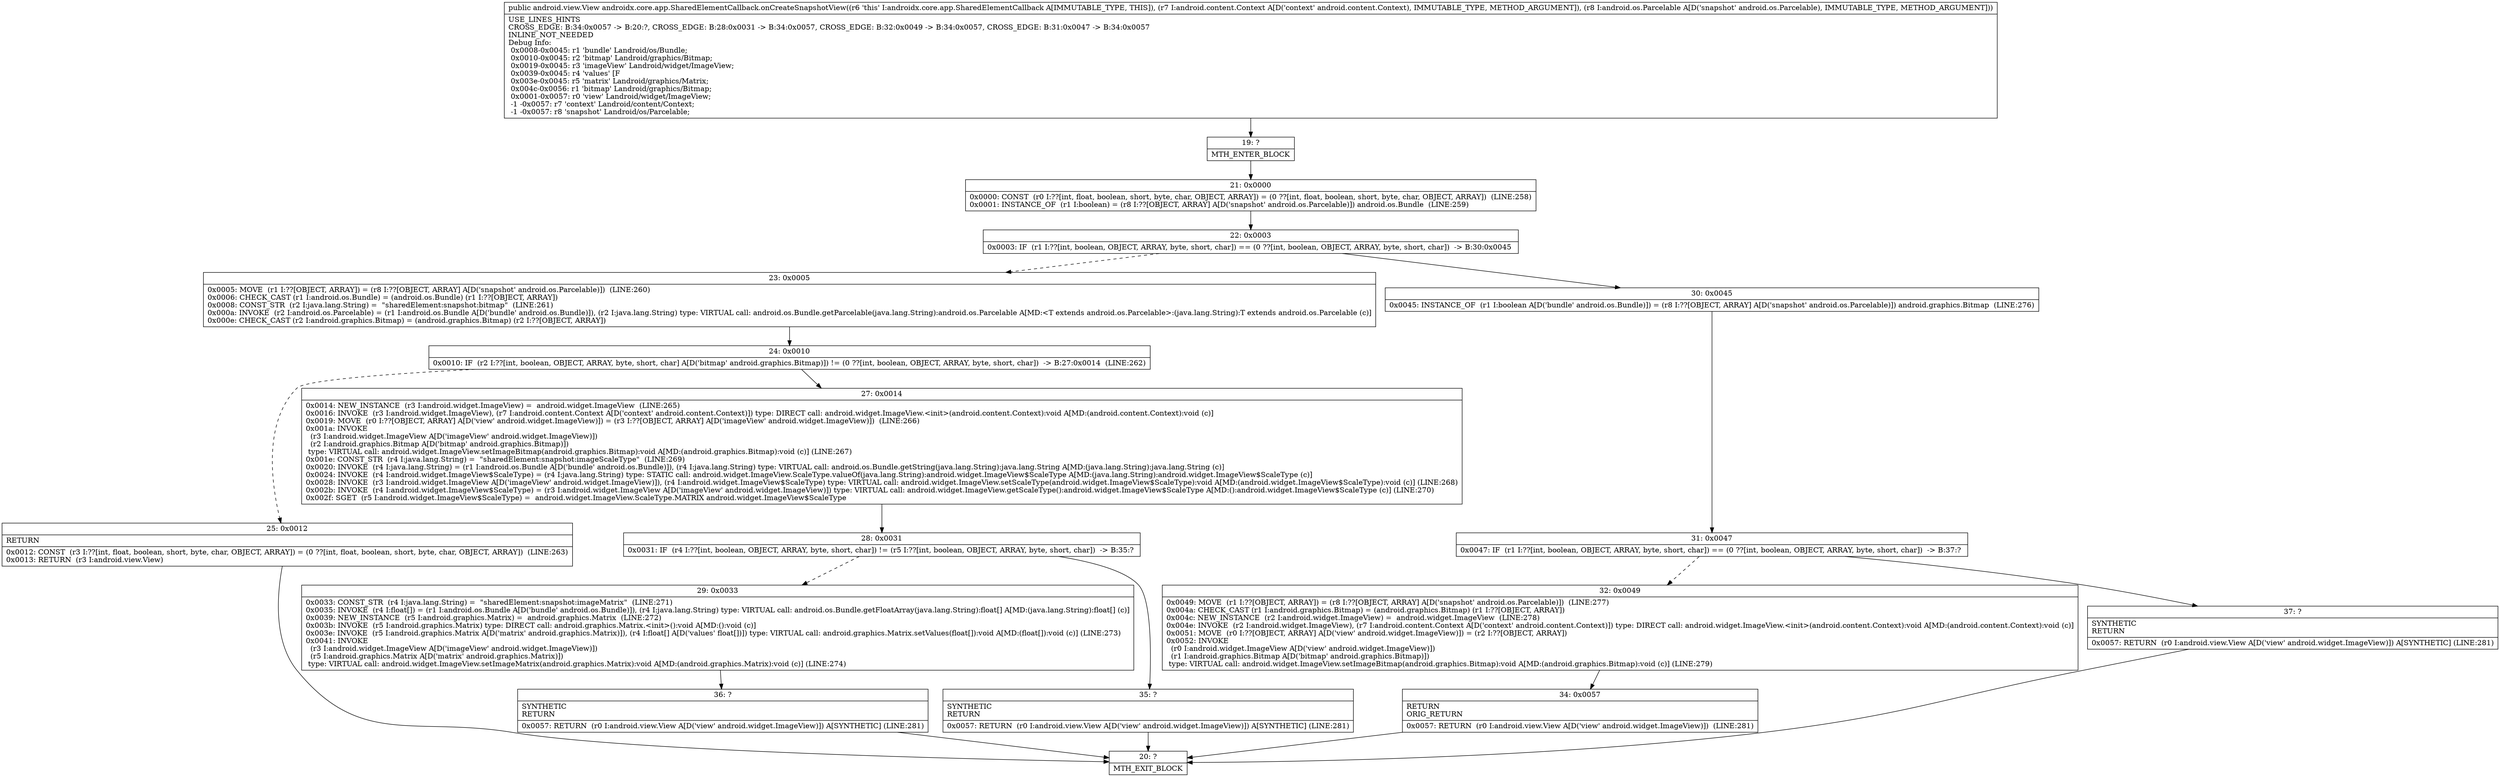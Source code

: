 digraph "CFG forandroidx.core.app.SharedElementCallback.onCreateSnapshotView(Landroid\/content\/Context;Landroid\/os\/Parcelable;)Landroid\/view\/View;" {
Node_19 [shape=record,label="{19\:\ ?|MTH_ENTER_BLOCK\l}"];
Node_21 [shape=record,label="{21\:\ 0x0000|0x0000: CONST  (r0 I:??[int, float, boolean, short, byte, char, OBJECT, ARRAY]) = (0 ??[int, float, boolean, short, byte, char, OBJECT, ARRAY])  (LINE:258)\l0x0001: INSTANCE_OF  (r1 I:boolean) = (r8 I:??[OBJECT, ARRAY] A[D('snapshot' android.os.Parcelable)]) android.os.Bundle  (LINE:259)\l}"];
Node_22 [shape=record,label="{22\:\ 0x0003|0x0003: IF  (r1 I:??[int, boolean, OBJECT, ARRAY, byte, short, char]) == (0 ??[int, boolean, OBJECT, ARRAY, byte, short, char])  \-\> B:30:0x0045 \l}"];
Node_23 [shape=record,label="{23\:\ 0x0005|0x0005: MOVE  (r1 I:??[OBJECT, ARRAY]) = (r8 I:??[OBJECT, ARRAY] A[D('snapshot' android.os.Parcelable)])  (LINE:260)\l0x0006: CHECK_CAST (r1 I:android.os.Bundle) = (android.os.Bundle) (r1 I:??[OBJECT, ARRAY]) \l0x0008: CONST_STR  (r2 I:java.lang.String) =  \"sharedElement:snapshot:bitmap\"  (LINE:261)\l0x000a: INVOKE  (r2 I:android.os.Parcelable) = (r1 I:android.os.Bundle A[D('bundle' android.os.Bundle)]), (r2 I:java.lang.String) type: VIRTUAL call: android.os.Bundle.getParcelable(java.lang.String):android.os.Parcelable A[MD:\<T extends android.os.Parcelable\>:(java.lang.String):T extends android.os.Parcelable (c)]\l0x000e: CHECK_CAST (r2 I:android.graphics.Bitmap) = (android.graphics.Bitmap) (r2 I:??[OBJECT, ARRAY]) \l}"];
Node_24 [shape=record,label="{24\:\ 0x0010|0x0010: IF  (r2 I:??[int, boolean, OBJECT, ARRAY, byte, short, char] A[D('bitmap' android.graphics.Bitmap)]) != (0 ??[int, boolean, OBJECT, ARRAY, byte, short, char])  \-\> B:27:0x0014  (LINE:262)\l}"];
Node_25 [shape=record,label="{25\:\ 0x0012|RETURN\l|0x0012: CONST  (r3 I:??[int, float, boolean, short, byte, char, OBJECT, ARRAY]) = (0 ??[int, float, boolean, short, byte, char, OBJECT, ARRAY])  (LINE:263)\l0x0013: RETURN  (r3 I:android.view.View) \l}"];
Node_20 [shape=record,label="{20\:\ ?|MTH_EXIT_BLOCK\l}"];
Node_27 [shape=record,label="{27\:\ 0x0014|0x0014: NEW_INSTANCE  (r3 I:android.widget.ImageView) =  android.widget.ImageView  (LINE:265)\l0x0016: INVOKE  (r3 I:android.widget.ImageView), (r7 I:android.content.Context A[D('context' android.content.Context)]) type: DIRECT call: android.widget.ImageView.\<init\>(android.content.Context):void A[MD:(android.content.Context):void (c)]\l0x0019: MOVE  (r0 I:??[OBJECT, ARRAY] A[D('view' android.widget.ImageView)]) = (r3 I:??[OBJECT, ARRAY] A[D('imageView' android.widget.ImageView)])  (LINE:266)\l0x001a: INVOKE  \l  (r3 I:android.widget.ImageView A[D('imageView' android.widget.ImageView)])\l  (r2 I:android.graphics.Bitmap A[D('bitmap' android.graphics.Bitmap)])\l type: VIRTUAL call: android.widget.ImageView.setImageBitmap(android.graphics.Bitmap):void A[MD:(android.graphics.Bitmap):void (c)] (LINE:267)\l0x001e: CONST_STR  (r4 I:java.lang.String) =  \"sharedElement:snapshot:imageScaleType\"  (LINE:269)\l0x0020: INVOKE  (r4 I:java.lang.String) = (r1 I:android.os.Bundle A[D('bundle' android.os.Bundle)]), (r4 I:java.lang.String) type: VIRTUAL call: android.os.Bundle.getString(java.lang.String):java.lang.String A[MD:(java.lang.String):java.lang.String (c)]\l0x0024: INVOKE  (r4 I:android.widget.ImageView$ScaleType) = (r4 I:java.lang.String) type: STATIC call: android.widget.ImageView.ScaleType.valueOf(java.lang.String):android.widget.ImageView$ScaleType A[MD:(java.lang.String):android.widget.ImageView$ScaleType (c)]\l0x0028: INVOKE  (r3 I:android.widget.ImageView A[D('imageView' android.widget.ImageView)]), (r4 I:android.widget.ImageView$ScaleType) type: VIRTUAL call: android.widget.ImageView.setScaleType(android.widget.ImageView$ScaleType):void A[MD:(android.widget.ImageView$ScaleType):void (c)] (LINE:268)\l0x002b: INVOKE  (r4 I:android.widget.ImageView$ScaleType) = (r3 I:android.widget.ImageView A[D('imageView' android.widget.ImageView)]) type: VIRTUAL call: android.widget.ImageView.getScaleType():android.widget.ImageView$ScaleType A[MD:():android.widget.ImageView$ScaleType (c)] (LINE:270)\l0x002f: SGET  (r5 I:android.widget.ImageView$ScaleType) =  android.widget.ImageView.ScaleType.MATRIX android.widget.ImageView$ScaleType \l}"];
Node_28 [shape=record,label="{28\:\ 0x0031|0x0031: IF  (r4 I:??[int, boolean, OBJECT, ARRAY, byte, short, char]) != (r5 I:??[int, boolean, OBJECT, ARRAY, byte, short, char])  \-\> B:35:? \l}"];
Node_29 [shape=record,label="{29\:\ 0x0033|0x0033: CONST_STR  (r4 I:java.lang.String) =  \"sharedElement:snapshot:imageMatrix\"  (LINE:271)\l0x0035: INVOKE  (r4 I:float[]) = (r1 I:android.os.Bundle A[D('bundle' android.os.Bundle)]), (r4 I:java.lang.String) type: VIRTUAL call: android.os.Bundle.getFloatArray(java.lang.String):float[] A[MD:(java.lang.String):float[] (c)]\l0x0039: NEW_INSTANCE  (r5 I:android.graphics.Matrix) =  android.graphics.Matrix  (LINE:272)\l0x003b: INVOKE  (r5 I:android.graphics.Matrix) type: DIRECT call: android.graphics.Matrix.\<init\>():void A[MD:():void (c)]\l0x003e: INVOKE  (r5 I:android.graphics.Matrix A[D('matrix' android.graphics.Matrix)]), (r4 I:float[] A[D('values' float[])]) type: VIRTUAL call: android.graphics.Matrix.setValues(float[]):void A[MD:(float[]):void (c)] (LINE:273)\l0x0041: INVOKE  \l  (r3 I:android.widget.ImageView A[D('imageView' android.widget.ImageView)])\l  (r5 I:android.graphics.Matrix A[D('matrix' android.graphics.Matrix)])\l type: VIRTUAL call: android.widget.ImageView.setImageMatrix(android.graphics.Matrix):void A[MD:(android.graphics.Matrix):void (c)] (LINE:274)\l}"];
Node_36 [shape=record,label="{36\:\ ?|SYNTHETIC\lRETURN\l|0x0057: RETURN  (r0 I:android.view.View A[D('view' android.widget.ImageView)]) A[SYNTHETIC] (LINE:281)\l}"];
Node_35 [shape=record,label="{35\:\ ?|SYNTHETIC\lRETURN\l|0x0057: RETURN  (r0 I:android.view.View A[D('view' android.widget.ImageView)]) A[SYNTHETIC] (LINE:281)\l}"];
Node_30 [shape=record,label="{30\:\ 0x0045|0x0045: INSTANCE_OF  (r1 I:boolean A[D('bundle' android.os.Bundle)]) = (r8 I:??[OBJECT, ARRAY] A[D('snapshot' android.os.Parcelable)]) android.graphics.Bitmap  (LINE:276)\l}"];
Node_31 [shape=record,label="{31\:\ 0x0047|0x0047: IF  (r1 I:??[int, boolean, OBJECT, ARRAY, byte, short, char]) == (0 ??[int, boolean, OBJECT, ARRAY, byte, short, char])  \-\> B:37:? \l}"];
Node_32 [shape=record,label="{32\:\ 0x0049|0x0049: MOVE  (r1 I:??[OBJECT, ARRAY]) = (r8 I:??[OBJECT, ARRAY] A[D('snapshot' android.os.Parcelable)])  (LINE:277)\l0x004a: CHECK_CAST (r1 I:android.graphics.Bitmap) = (android.graphics.Bitmap) (r1 I:??[OBJECT, ARRAY]) \l0x004c: NEW_INSTANCE  (r2 I:android.widget.ImageView) =  android.widget.ImageView  (LINE:278)\l0x004e: INVOKE  (r2 I:android.widget.ImageView), (r7 I:android.content.Context A[D('context' android.content.Context)]) type: DIRECT call: android.widget.ImageView.\<init\>(android.content.Context):void A[MD:(android.content.Context):void (c)]\l0x0051: MOVE  (r0 I:??[OBJECT, ARRAY] A[D('view' android.widget.ImageView)]) = (r2 I:??[OBJECT, ARRAY]) \l0x0052: INVOKE  \l  (r0 I:android.widget.ImageView A[D('view' android.widget.ImageView)])\l  (r1 I:android.graphics.Bitmap A[D('bitmap' android.graphics.Bitmap)])\l type: VIRTUAL call: android.widget.ImageView.setImageBitmap(android.graphics.Bitmap):void A[MD:(android.graphics.Bitmap):void (c)] (LINE:279)\l}"];
Node_34 [shape=record,label="{34\:\ 0x0057|RETURN\lORIG_RETURN\l|0x0057: RETURN  (r0 I:android.view.View A[D('view' android.widget.ImageView)])  (LINE:281)\l}"];
Node_37 [shape=record,label="{37\:\ ?|SYNTHETIC\lRETURN\l|0x0057: RETURN  (r0 I:android.view.View A[D('view' android.widget.ImageView)]) A[SYNTHETIC] (LINE:281)\l}"];
MethodNode[shape=record,label="{public android.view.View androidx.core.app.SharedElementCallback.onCreateSnapshotView((r6 'this' I:androidx.core.app.SharedElementCallback A[IMMUTABLE_TYPE, THIS]), (r7 I:android.content.Context A[D('context' android.content.Context), IMMUTABLE_TYPE, METHOD_ARGUMENT]), (r8 I:android.os.Parcelable A[D('snapshot' android.os.Parcelable), IMMUTABLE_TYPE, METHOD_ARGUMENT]))  | USE_LINES_HINTS\lCROSS_EDGE: B:34:0x0057 \-\> B:20:?, CROSS_EDGE: B:28:0x0031 \-\> B:34:0x0057, CROSS_EDGE: B:32:0x0049 \-\> B:34:0x0057, CROSS_EDGE: B:31:0x0047 \-\> B:34:0x0057\lINLINE_NOT_NEEDED\lDebug Info:\l  0x0008\-0x0045: r1 'bundle' Landroid\/os\/Bundle;\l  0x0010\-0x0045: r2 'bitmap' Landroid\/graphics\/Bitmap;\l  0x0019\-0x0045: r3 'imageView' Landroid\/widget\/ImageView;\l  0x0039\-0x0045: r4 'values' [F\l  0x003e\-0x0045: r5 'matrix' Landroid\/graphics\/Matrix;\l  0x004c\-0x0056: r1 'bitmap' Landroid\/graphics\/Bitmap;\l  0x0001\-0x0057: r0 'view' Landroid\/widget\/ImageView;\l  \-1 \-0x0057: r7 'context' Landroid\/content\/Context;\l  \-1 \-0x0057: r8 'snapshot' Landroid\/os\/Parcelable;\l}"];
MethodNode -> Node_19;Node_19 -> Node_21;
Node_21 -> Node_22;
Node_22 -> Node_23[style=dashed];
Node_22 -> Node_30;
Node_23 -> Node_24;
Node_24 -> Node_25[style=dashed];
Node_24 -> Node_27;
Node_25 -> Node_20;
Node_27 -> Node_28;
Node_28 -> Node_29[style=dashed];
Node_28 -> Node_35;
Node_29 -> Node_36;
Node_36 -> Node_20;
Node_35 -> Node_20;
Node_30 -> Node_31;
Node_31 -> Node_32[style=dashed];
Node_31 -> Node_37;
Node_32 -> Node_34;
Node_34 -> Node_20;
Node_37 -> Node_20;
}

